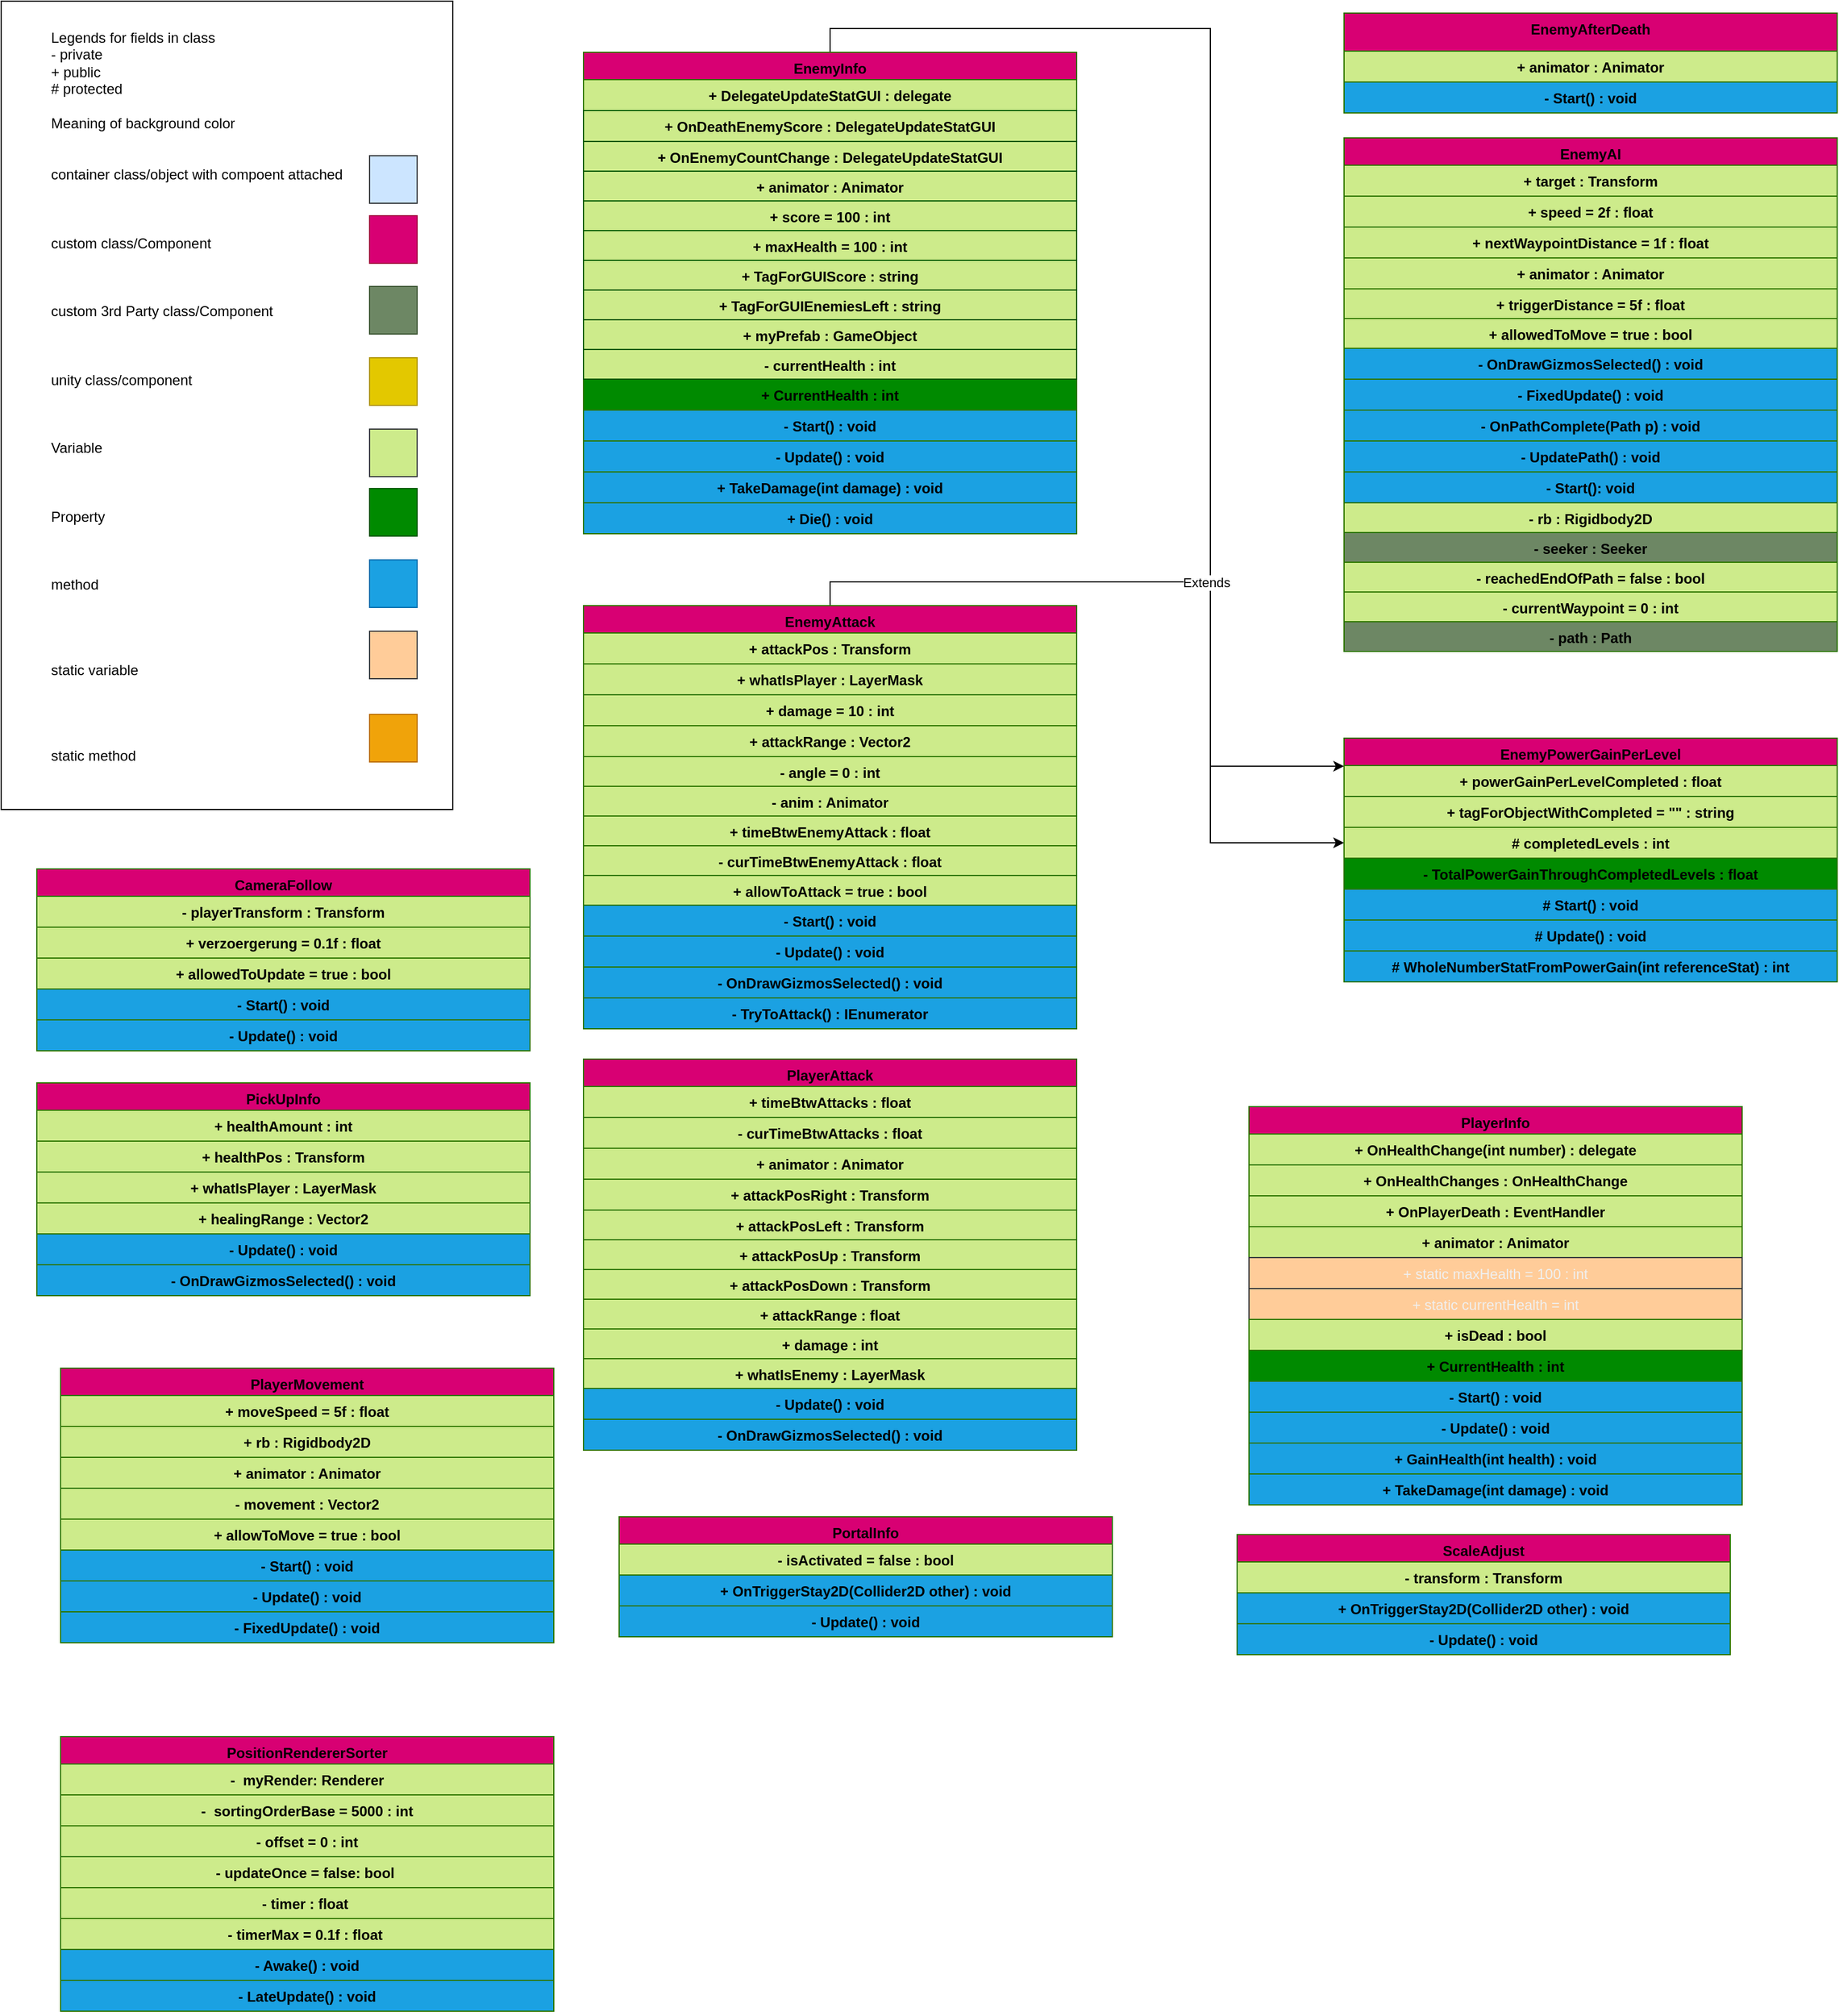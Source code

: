 <mxfile version="12.9.9" type="device"><diagram id="C5RBs43oDa-KdzZeNtuy" name="Page-1"><mxGraphModel dx="1086" dy="846" grid="1" gridSize="10" guides="1" tooltips="1" connect="1" arrows="1" fold="1" page="1" pageScale="1" pageWidth="827" pageHeight="1169" math="0" shadow="0"><root><mxCell id="WIyWlLk6GJQsqaUBKTNV-0"/><mxCell id="WIyWlLk6GJQsqaUBKTNV-1" parent="WIyWlLk6GJQsqaUBKTNV-0"/><mxCell id="g12nD_s7neF1TPHQe0_h-0" value="&lt;blockquote style=&quot;margin: 0 0 0 40px ; border: none ; padding: 0px&quot;&gt;&lt;div&gt;&lt;span&gt;Legends for fields in class&lt;/span&gt;&lt;/div&gt;&lt;div&gt;&lt;span&gt;- private&lt;/span&gt;&lt;/div&gt;&lt;div&gt;&lt;span&gt;+ public&lt;/span&gt;&lt;/div&gt;&lt;div&gt;&lt;span&gt;# protected&lt;/span&gt;&lt;/div&gt;&lt;div&gt;&lt;span&gt;&lt;br&gt;&lt;/span&gt;&lt;/div&gt;&lt;div&gt;&lt;span&gt;Meaning of background color&lt;/span&gt;&lt;/div&gt;&lt;div&gt;&lt;span&gt;&lt;br&gt;&lt;/span&gt;&lt;/div&gt;&lt;div&gt;&lt;br&gt;&lt;/div&gt;&lt;div&gt;container class/object with compoent attached&lt;/div&gt;&lt;div&gt;&lt;span&gt;&lt;br&gt;&lt;/span&gt;&lt;/div&gt;&lt;div&gt;&lt;span&gt;&lt;br&gt;&lt;/span&gt;&lt;/div&gt;&lt;div&gt;&lt;span&gt;&lt;br&gt;&lt;/span&gt;&lt;/div&gt;&lt;div&gt;&lt;span&gt;custom class/Component&lt;/span&gt;&lt;/div&gt;&lt;div&gt;&lt;span&gt;&lt;br&gt;&lt;/span&gt;&lt;/div&gt;&lt;div&gt;&lt;span&gt;&lt;br&gt;&lt;/span&gt;&lt;/div&gt;&lt;div&gt;&lt;span&gt;&lt;br&gt;&lt;/span&gt;&lt;/div&gt;&lt;div&gt;&lt;span&gt;custom 3rd Party class/Component&lt;/span&gt;&lt;/div&gt;&lt;div&gt;&lt;span&gt;&lt;br&gt;&lt;/span&gt;&lt;/div&gt;&lt;div&gt;&lt;span&gt;&lt;br&gt;&lt;/span&gt;&lt;/div&gt;&lt;div&gt;&lt;span&gt;&lt;br&gt;&lt;/span&gt;&lt;/div&gt;&lt;div&gt;&lt;span&gt;unity class/component&lt;/span&gt;&lt;/div&gt;&lt;div&gt;&lt;span&gt;&lt;br&gt;&lt;/span&gt;&lt;/div&gt;&lt;div&gt;&lt;span&gt;&lt;br&gt;&lt;/span&gt;&lt;/div&gt;&lt;div&gt;&lt;span&gt;&lt;br&gt;&lt;/span&gt;&lt;/div&gt;&lt;div&gt;&lt;span&gt;Variable&lt;/span&gt;&lt;/div&gt;&lt;div&gt;&lt;span&gt;&lt;br&gt;&lt;/span&gt;&lt;/div&gt;&lt;div&gt;&lt;span&gt;&lt;br&gt;&lt;/span&gt;&lt;/div&gt;&lt;div&gt;&lt;span&gt;&lt;br&gt;&lt;/span&gt;&lt;/div&gt;&lt;div&gt;&lt;span&gt;Property&lt;/span&gt;&lt;/div&gt;&lt;div&gt;&lt;span&gt;&lt;br&gt;&lt;/span&gt;&lt;/div&gt;&lt;div&gt;&lt;span&gt;&lt;br&gt;&lt;/span&gt;&lt;/div&gt;&lt;div&gt;&lt;span&gt;&lt;br&gt;&lt;/span&gt;&lt;/div&gt;&lt;div&gt;&lt;span&gt;method&lt;/span&gt;&lt;/div&gt;&lt;div&gt;&lt;span&gt;&lt;br&gt;&lt;/span&gt;&lt;/div&gt;&lt;div&gt;&lt;span&gt;&lt;br&gt;&lt;/span&gt;&lt;/div&gt;&lt;div&gt;&lt;span&gt;&lt;br&gt;&lt;/span&gt;&lt;/div&gt;&lt;div&gt;&lt;span&gt;&lt;br&gt;&lt;/span&gt;&lt;/div&gt;&lt;div&gt;static variable&lt;/div&gt;&lt;div&gt;&lt;br&gt;&lt;/div&gt;&lt;div&gt;&lt;br&gt;&lt;/div&gt;&lt;div&gt;&lt;br&gt;&lt;/div&gt;&lt;div&gt;&lt;br&gt;&lt;/div&gt;&lt;div&gt;&lt;span&gt;static method&lt;/span&gt;&lt;/div&gt;&lt;/blockquote&gt;&lt;div&gt;&lt;br&gt;&lt;/div&gt;" style="rounded=0;whiteSpace=wrap;html=1;align=left;" parent="WIyWlLk6GJQsqaUBKTNV-1" vertex="1"><mxGeometry x="30" y="40" width="380" height="680" as="geometry"/></mxCell><mxCell id="g12nD_s7neF1TPHQe0_h-1" value="" style="rounded=0;whiteSpace=wrap;html=1;fillColor=#d80073;strokeColor=#A50040;fontColor=#ffffff;" parent="WIyWlLk6GJQsqaUBKTNV-1" vertex="1"><mxGeometry x="340" y="220.5" width="40" height="40" as="geometry"/></mxCell><mxCell id="g12nD_s7neF1TPHQe0_h-2" value="" style="rounded=0;whiteSpace=wrap;html=1;fillColor=#cdeb8b;strokeColor=#36393d;" parent="WIyWlLk6GJQsqaUBKTNV-1" vertex="1"><mxGeometry x="340" y="400" width="40" height="40" as="geometry"/></mxCell><mxCell id="g12nD_s7neF1TPHQe0_h-3" value="" style="rounded=0;whiteSpace=wrap;html=1;fillColor=#008a00;strokeColor=#005700;fontColor=#ffffff;" parent="WIyWlLk6GJQsqaUBKTNV-1" vertex="1"><mxGeometry x="340" y="450" width="40" height="40" as="geometry"/></mxCell><mxCell id="g12nD_s7neF1TPHQe0_h-4" value="" style="rounded=0;whiteSpace=wrap;html=1;fillColor=#1ba1e2;strokeColor=#006EAF;fontColor=#ffffff;" parent="WIyWlLk6GJQsqaUBKTNV-1" vertex="1"><mxGeometry x="340" y="510" width="40" height="40" as="geometry"/></mxCell><mxCell id="g12nD_s7neF1TPHQe0_h-5" value="" style="rounded=0;whiteSpace=wrap;html=1;fillColor=#ffcc99;strokeColor=#36393d;" parent="WIyWlLk6GJQsqaUBKTNV-1" vertex="1"><mxGeometry x="340" y="570" width="40" height="40" as="geometry"/></mxCell><mxCell id="g12nD_s7neF1TPHQe0_h-6" value="" style="rounded=0;whiteSpace=wrap;html=1;fillColor=#f0a30a;strokeColor=#BD7000;fontColor=#ffffff;" parent="WIyWlLk6GJQsqaUBKTNV-1" vertex="1"><mxGeometry x="340" y="640" width="40" height="40" as="geometry"/></mxCell><mxCell id="g12nD_s7neF1TPHQe0_h-9" value="" style="rounded=0;whiteSpace=wrap;html=1;fillColor=#6D8764;strokeColor=#3A5431;fontColor=#ffffff;" parent="WIyWlLk6GJQsqaUBKTNV-1" vertex="1"><mxGeometry x="340" y="280" width="40" height="40" as="geometry"/></mxCell><mxCell id="g12nD_s7neF1TPHQe0_h-10" value="" style="rounded=0;whiteSpace=wrap;html=1;fillColor=#e3c800;strokeColor=#B09500;fontColor=#ffffff;" parent="WIyWlLk6GJQsqaUBKTNV-1" vertex="1"><mxGeometry x="340" y="340" width="40" height="40" as="geometry"/></mxCell><mxCell id="g12nD_s7neF1TPHQe0_h-11" value="" style="rounded=0;whiteSpace=wrap;html=1;fillColor=#cce5ff;strokeColor=#36393d;" parent="WIyWlLk6GJQsqaUBKTNV-1" vertex="1"><mxGeometry x="340" y="170" width="40" height="40" as="geometry"/></mxCell><mxCell id="g12nD_s7neF1TPHQe0_h-20" value="Atttached to&amp;nbsp;" style="edgeStyle=orthogonalEdgeStyle;rounded=0;orthogonalLoop=1;jettySize=auto;html=1;exitX=0.5;exitY=0;exitDx=0;exitDy=0;fontColor=#000000;align=center;verticalAlign=top;" parent="WIyWlLk6GJQsqaUBKTNV-1" edge="1"><mxGeometry relative="1" as="geometry"><mxPoint x="540" y="190" as="sourcePoint"/></mxGeometry></mxCell><mxCell id="g12nD_s7neF1TPHQe0_h-32" value="Atttached to&amp;nbsp;" style="edgeStyle=orthogonalEdgeStyle;rounded=0;orthogonalLoop=1;jettySize=auto;html=1;entryX=0.813;entryY=1;entryDx=0;entryDy=0;entryPerimeter=0;fontColor=#000000;align=center;verticalAlign=top;" parent="WIyWlLk6GJQsqaUBKTNV-1" edge="1"><mxGeometry relative="1" as="geometry"><Array as="points"><mxPoint x="750" y="145"/><mxPoint x="680" y="145"/></Array><mxPoint x="750" y="200" as="sourcePoint"/></mxGeometry></mxCell><mxCell id="GDpiG7AoCLdzy_XVtlWE-6" style="edgeStyle=orthogonalEdgeStyle;rounded=0;orthogonalLoop=1;jettySize=auto;html=1;exitX=0.5;exitY=0;exitDx=0;exitDy=0;entryX=0;entryY=0.115;entryDx=0;entryDy=0;entryPerimeter=0;" parent="WIyWlLk6GJQsqaUBKTNV-1" source="-wp-ch0PzZDuyKG5N9SE-5" target="ZL1Wda4p9aBYzEAqYzsK-91" edge="1"><mxGeometry relative="1" as="geometry"/></mxCell><mxCell id="-wp-ch0PzZDuyKG5N9SE-5" value="EnemyInfo" style="swimlane;fontStyle=1;childLayout=stackLayout;horizontal=1;fillColor=#D80073;horizontalStack=0;resizeParent=1;resizeParentMax=0;resizeLast=0;collapsible=1;marginBottom=0;fontColor=#000000;align=center;verticalAlign=top;strokeColor=#2D7600;gradientColor=none;spacingLeft=4;spacingRight=4;" parent="WIyWlLk6GJQsqaUBKTNV-1" vertex="1"><mxGeometry x="520" y="83" width="415" height="100" as="geometry"><mxRectangle x="520" y="83" width="100" height="23" as="alternateBounds"/></mxGeometry></mxCell><mxCell id="-wp-ch0PzZDuyKG5N9SE-6" value="+ DelegateUpdateStatGUI : delegate" style="text;strokeColor=#2D7600;fillColor=#CDEB8B;align=center;verticalAlign=top;spacingLeft=4;spacingRight=4;overflow=hidden;rotatable=0;points=[[0,0.5],[1,0.5]];portConstraint=eastwest;fontColor=#000000;fontStyle=1" parent="-wp-ch0PzZDuyKG5N9SE-5" vertex="1"><mxGeometry y="23" width="415" height="26" as="geometry"/></mxCell><mxCell id="-wp-ch0PzZDuyKG5N9SE-7" value="+ OnDeathEnemyScore : DelegateUpdateStatGUI" style="text;strokeColor=#005700;fillColor=#CDEB8B;align=center;verticalAlign=top;spacingLeft=4;spacingRight=4;overflow=hidden;rotatable=0;points=[[0,0.5],[1,0.5]];portConstraint=eastwest;fontColor=#000000;fontStyle=1" parent="-wp-ch0PzZDuyKG5N9SE-5" vertex="1"><mxGeometry y="49" width="415" height="26" as="geometry"/></mxCell><mxCell id="-wp-ch0PzZDuyKG5N9SE-8" value="+ OnEnemyCountChange : DelegateUpdateStatGUI" style="text;strokeColor=#005700;fillColor=#CDEB8B;align=center;verticalAlign=top;spacingLeft=4;spacingRight=4;overflow=hidden;rotatable=0;points=[[0,0.5],[1,0.5]];portConstraint=eastwest;fontColor=#000000;fontStyle=1" parent="-wp-ch0PzZDuyKG5N9SE-5" vertex="1"><mxGeometry y="75" width="415" height="25" as="geometry"/></mxCell><mxCell id="-wp-ch0PzZDuyKG5N9SE-9" value="+ CurrentHealth : int" style="text;strokeColor=#2D7600;align=center;verticalAlign=top;spacingLeft=4;spacingRight=4;overflow=hidden;rotatable=0;points=[[0,0.5],[1,0.5]];portConstraint=eastwest;fontColor=#000000;fontStyle=1;fillColor=#008a00;" parent="WIyWlLk6GJQsqaUBKTNV-1" vertex="1"><mxGeometry x="520" y="358" width="415" height="26" as="geometry"/></mxCell><mxCell id="ZL1Wda4p9aBYzEAqYzsK-0" value="+ animator : Animator" style="text;strokeColor=#005700;fillColor=#CDEB8B;align=center;verticalAlign=top;spacingLeft=4;spacingRight=4;overflow=hidden;rotatable=0;points=[[0,0.5],[1,0.5]];portConstraint=eastwest;fontColor=#000000;fontStyle=1" parent="WIyWlLk6GJQsqaUBKTNV-1" vertex="1"><mxGeometry x="520" y="183" width="415" height="25" as="geometry"/></mxCell><mxCell id="ZL1Wda4p9aBYzEAqYzsK-1" value="+ score = 100 : int" style="text;strokeColor=#005700;fillColor=#CDEB8B;align=center;verticalAlign=top;spacingLeft=4;spacingRight=4;overflow=hidden;rotatable=0;points=[[0,0.5],[1,0.5]];portConstraint=eastwest;fontColor=#000000;fontStyle=1" parent="WIyWlLk6GJQsqaUBKTNV-1" vertex="1"><mxGeometry x="520" y="208" width="415" height="25" as="geometry"/></mxCell><mxCell id="ZL1Wda4p9aBYzEAqYzsK-2" value="+ maxHealth = 100 : int" style="text;strokeColor=#005700;fillColor=#CDEB8B;align=center;verticalAlign=top;spacingLeft=4;spacingRight=4;overflow=hidden;rotatable=0;points=[[0,0.5],[1,0.5]];portConstraint=eastwest;fontColor=#000000;fontStyle=1" parent="WIyWlLk6GJQsqaUBKTNV-1" vertex="1"><mxGeometry x="520" y="233" width="415" height="25" as="geometry"/></mxCell><mxCell id="ZL1Wda4p9aBYzEAqYzsK-3" value="+ TagForGUIScore : string" style="text;strokeColor=#005700;fillColor=#CDEB8B;align=center;verticalAlign=top;spacingLeft=4;spacingRight=4;overflow=hidden;rotatable=0;points=[[0,0.5],[1,0.5]];portConstraint=eastwest;fontColor=#000000;fontStyle=1" parent="WIyWlLk6GJQsqaUBKTNV-1" vertex="1"><mxGeometry x="520" y="258" width="415" height="25" as="geometry"/></mxCell><mxCell id="ZL1Wda4p9aBYzEAqYzsK-4" value="+ TagForGUIEnemiesLeft : string" style="text;strokeColor=#005700;fillColor=#CDEB8B;align=center;verticalAlign=top;spacingLeft=4;spacingRight=4;overflow=hidden;rotatable=0;points=[[0,0.5],[1,0.5]];portConstraint=eastwest;fontColor=#000000;fontStyle=1" parent="WIyWlLk6GJQsqaUBKTNV-1" vertex="1"><mxGeometry x="520" y="283" width="415" height="25" as="geometry"/></mxCell><mxCell id="ZL1Wda4p9aBYzEAqYzsK-5" value="+ myPrefab : GameObject" style="text;strokeColor=#005700;fillColor=#CDEB8B;align=center;verticalAlign=top;spacingLeft=4;spacingRight=4;overflow=hidden;rotatable=0;points=[[0,0.5],[1,0.5]];portConstraint=eastwest;fontColor=#000000;fontStyle=1" parent="WIyWlLk6GJQsqaUBKTNV-1" vertex="1"><mxGeometry x="520" y="308" width="415" height="25" as="geometry"/></mxCell><mxCell id="ZL1Wda4p9aBYzEAqYzsK-6" value="- currentHealth : int" style="text;strokeColor=#005700;fillColor=#CDEB8B;align=center;verticalAlign=top;spacingLeft=4;spacingRight=4;overflow=hidden;rotatable=0;points=[[0,0.5],[1,0.5]];portConstraint=eastwest;fontColor=#000000;fontStyle=1" parent="WIyWlLk6GJQsqaUBKTNV-1" vertex="1"><mxGeometry x="520" y="333" width="415" height="25" as="geometry"/></mxCell><mxCell id="ZL1Wda4p9aBYzEAqYzsK-9" value="- Start() : void" style="text;strokeColor=#2D7600;fillColor=#1BA1E2;align=center;verticalAlign=top;spacingLeft=4;spacingRight=4;overflow=hidden;rotatable=0;points=[[0,0.5],[1,0.5]];portConstraint=eastwest;fontColor=#000000;fontStyle=1" parent="WIyWlLk6GJQsqaUBKTNV-1" vertex="1"><mxGeometry x="520" y="384" width="415" height="26" as="geometry"/></mxCell><mxCell id="ZL1Wda4p9aBYzEAqYzsK-10" value="- Update() : void" style="text;strokeColor=#2D7600;fillColor=#1BA1E2;align=center;verticalAlign=top;spacingLeft=4;spacingRight=4;overflow=hidden;rotatable=0;points=[[0,0.5],[1,0.5]];portConstraint=eastwest;fontColor=#000000;fontStyle=1" parent="WIyWlLk6GJQsqaUBKTNV-1" vertex="1"><mxGeometry x="520" y="410" width="415" height="26" as="geometry"/></mxCell><mxCell id="ZL1Wda4p9aBYzEAqYzsK-11" value="+ TakeDamage(int damage) : void" style="text;strokeColor=#2D7600;fillColor=#1BA1E2;align=center;verticalAlign=top;spacingLeft=4;spacingRight=4;overflow=hidden;rotatable=0;points=[[0,0.5],[1,0.5]];portConstraint=eastwest;fontColor=#000000;fontStyle=1" parent="WIyWlLk6GJQsqaUBKTNV-1" vertex="1"><mxGeometry x="520" y="436" width="415" height="26" as="geometry"/></mxCell><mxCell id="ZL1Wda4p9aBYzEAqYzsK-12" value="+ Die() : void" style="text;strokeColor=#2D7600;fillColor=#1BA1E2;align=center;verticalAlign=top;spacingLeft=4;spacingRight=4;overflow=hidden;rotatable=0;points=[[0,0.5],[1,0.5]];portConstraint=eastwest;fontColor=#000000;fontStyle=1" parent="WIyWlLk6GJQsqaUBKTNV-1" vertex="1"><mxGeometry x="520" y="462" width="415" height="26" as="geometry"/></mxCell><mxCell id="GDpiG7AoCLdzy_XVtlWE-5" value="Extends" style="edgeStyle=orthogonalEdgeStyle;rounded=0;orthogonalLoop=1;jettySize=auto;html=1;exitX=0.5;exitY=0;exitDx=0;exitDy=0;entryX=0;entryY=0.5;entryDx=0;entryDy=0;fontColor=#000000;" parent="WIyWlLk6GJQsqaUBKTNV-1" source="ZL1Wda4p9aBYzEAqYzsK-30" target="ZL1Wda4p9aBYzEAqYzsK-94" edge="1"><mxGeometry relative="1" as="geometry"/></mxCell><mxCell id="ZL1Wda4p9aBYzEAqYzsK-30" value="EnemyAttack" style="swimlane;fontStyle=1;childLayout=stackLayout;horizontal=1;fillColor=#D80073;horizontalStack=0;resizeParent=1;resizeParentMax=0;resizeLast=0;collapsible=1;marginBottom=0;fontColor=#000000;align=center;verticalAlign=top;strokeColor=#2D7600;gradientColor=none;spacingLeft=4;spacingRight=4;" parent="WIyWlLk6GJQsqaUBKTNV-1" vertex="1"><mxGeometry x="520" y="548.5" width="415" height="356" as="geometry"/></mxCell><mxCell id="ZL1Wda4p9aBYzEAqYzsK-31" value="+ attackPos : Transform" style="text;strokeColor=#2D7600;fillColor=#CDEB8B;align=center;verticalAlign=top;spacingLeft=4;spacingRight=4;overflow=hidden;rotatable=0;points=[[0,0.5],[1,0.5]];portConstraint=eastwest;fontColor=#000000;fontStyle=1" parent="ZL1Wda4p9aBYzEAqYzsK-30" vertex="1"><mxGeometry y="23" width="415" height="26" as="geometry"/></mxCell><mxCell id="ZL1Wda4p9aBYzEAqYzsK-32" value="+ whatIsPlayer : LayerMask" style="text;strokeColor=#2D7600;fillColor=#CDEB8B;align=center;verticalAlign=top;spacingLeft=4;spacingRight=4;overflow=hidden;rotatable=0;points=[[0,0.5],[1,0.5]];portConstraint=eastwest;fontColor=#000000;fontStyle=1" parent="ZL1Wda4p9aBYzEAqYzsK-30" vertex="1"><mxGeometry y="49" width="415" height="26" as="geometry"/></mxCell><mxCell id="ZL1Wda4p9aBYzEAqYzsK-33" value="+ damage = 10 : int" style="text;strokeColor=#2D7600;fillColor=#CDEB8B;align=center;verticalAlign=top;spacingLeft=4;spacingRight=4;overflow=hidden;rotatable=0;points=[[0,0.5],[1,0.5]];portConstraint=eastwest;fontColor=#000000;fontStyle=1" parent="ZL1Wda4p9aBYzEAqYzsK-30" vertex="1"><mxGeometry y="75" width="415" height="26" as="geometry"/></mxCell><mxCell id="ZL1Wda4p9aBYzEAqYzsK-34" value="+ attackRange : Vector2" style="text;strokeColor=#2D7600;fillColor=#CDEB8B;align=center;verticalAlign=top;spacingLeft=4;spacingRight=4;overflow=hidden;rotatable=0;points=[[0,0.5],[1,0.5]];portConstraint=eastwest;fontColor=#000000;fontStyle=1" parent="ZL1Wda4p9aBYzEAqYzsK-30" vertex="1"><mxGeometry y="101" width="415" height="26" as="geometry"/></mxCell><mxCell id="ZL1Wda4p9aBYzEAqYzsK-35" value="- angle = 0 : int" style="text;strokeColor=#2D7600;fillColor=#CDEB8B;align=center;verticalAlign=top;spacingLeft=4;spacingRight=4;overflow=hidden;rotatable=0;points=[[0,0.5],[1,0.5]];portConstraint=eastwest;fontColor=#000000;fontStyle=1" parent="ZL1Wda4p9aBYzEAqYzsK-30" vertex="1"><mxGeometry y="127" width="415" height="25" as="geometry"/></mxCell><mxCell id="ZL1Wda4p9aBYzEAqYzsK-37" value="- anim : Animator" style="text;strokeColor=#2D7600;fillColor=#CDEB8B;align=center;verticalAlign=top;spacingLeft=4;spacingRight=4;overflow=hidden;rotatable=0;points=[[0,0.5],[1,0.5]];portConstraint=eastwest;fontColor=#000000;fontStyle=1" parent="ZL1Wda4p9aBYzEAqYzsK-30" vertex="1"><mxGeometry y="152" width="415" height="25" as="geometry"/></mxCell><mxCell id="ZL1Wda4p9aBYzEAqYzsK-42" value="+ timeBtwEnemyAttack : float" style="text;strokeColor=#2D7600;fillColor=#CDEB8B;align=center;verticalAlign=top;spacingLeft=4;spacingRight=4;overflow=hidden;rotatable=0;points=[[0,0.5],[1,0.5]];portConstraint=eastwest;fontColor=#000000;fontStyle=1" parent="ZL1Wda4p9aBYzEAqYzsK-30" vertex="1"><mxGeometry y="177" width="415" height="25" as="geometry"/></mxCell><mxCell id="ZL1Wda4p9aBYzEAqYzsK-41" value="- curTimeBtwEnemyAttack : float" style="text;strokeColor=#2D7600;fillColor=#CDEB8B;align=center;verticalAlign=top;spacingLeft=4;spacingRight=4;overflow=hidden;rotatable=0;points=[[0,0.5],[1,0.5]];portConstraint=eastwest;fontColor=#000000;fontStyle=1" parent="ZL1Wda4p9aBYzEAqYzsK-30" vertex="1"><mxGeometry y="202" width="415" height="25" as="geometry"/></mxCell><mxCell id="ZL1Wda4p9aBYzEAqYzsK-40" value="+ allowToAttack = true : bool" style="text;strokeColor=#2D7600;fillColor=#CDEB8B;align=center;verticalAlign=top;spacingLeft=4;spacingRight=4;overflow=hidden;rotatable=0;points=[[0,0.5],[1,0.5]];portConstraint=eastwest;fontColor=#000000;fontStyle=1" parent="ZL1Wda4p9aBYzEAqYzsK-30" vertex="1"><mxGeometry y="227" width="415" height="25" as="geometry"/></mxCell><mxCell id="ZL1Wda4p9aBYzEAqYzsK-36" value="- Start() : void" style="text;strokeColor=#2D7600;fillColor=#1BA1E2;align=center;verticalAlign=top;spacingLeft=4;spacingRight=4;overflow=hidden;rotatable=0;points=[[0,0.5],[1,0.5]];portConstraint=eastwest;fontColor=#000000;fontStyle=1" parent="ZL1Wda4p9aBYzEAqYzsK-30" vertex="1"><mxGeometry y="252" width="415" height="26" as="geometry"/></mxCell><mxCell id="ZL1Wda4p9aBYzEAqYzsK-46" value="- Update() : void" style="text;strokeColor=#2D7600;fillColor=#1BA1E2;align=center;verticalAlign=top;spacingLeft=4;spacingRight=4;overflow=hidden;rotatable=0;points=[[0,0.5],[1,0.5]];portConstraint=eastwest;fontColor=#000000;fontStyle=1" parent="ZL1Wda4p9aBYzEAqYzsK-30" vertex="1"><mxGeometry y="278" width="415" height="26" as="geometry"/></mxCell><mxCell id="ZL1Wda4p9aBYzEAqYzsK-43" value="- OnDrawGizmosSelected() : void" style="text;strokeColor=#2D7600;fillColor=#1BA1E2;align=center;verticalAlign=top;spacingLeft=4;spacingRight=4;overflow=hidden;rotatable=0;points=[[0,0.5],[1,0.5]];portConstraint=eastwest;fontColor=#000000;fontStyle=1" parent="ZL1Wda4p9aBYzEAqYzsK-30" vertex="1"><mxGeometry y="304" width="415" height="26" as="geometry"/></mxCell><mxCell id="ZL1Wda4p9aBYzEAqYzsK-44" value="- TryToAttack() : IEnumerator" style="text;strokeColor=#2D7600;fillColor=#1BA1E2;align=center;verticalAlign=top;spacingLeft=4;spacingRight=4;overflow=hidden;rotatable=0;points=[[0,0.5],[1,0.5]];portConstraint=eastwest;fontColor=#000000;fontStyle=1" parent="ZL1Wda4p9aBYzEAqYzsK-30" vertex="1"><mxGeometry y="330" width="415" height="26" as="geometry"/></mxCell><mxCell id="ZL1Wda4p9aBYzEAqYzsK-61" value="CameraFollow" style="swimlane;fontStyle=1;childLayout=stackLayout;horizontal=1;fillColor=#D80073;horizontalStack=0;resizeParent=1;resizeParentMax=0;resizeLast=0;collapsible=1;marginBottom=0;fontColor=#000000;align=center;verticalAlign=top;strokeColor=#2D7600;gradientColor=none;spacingLeft=4;spacingRight=4;" parent="WIyWlLk6GJQsqaUBKTNV-1" vertex="1"><mxGeometry x="60" y="770" width="415" height="153" as="geometry"/></mxCell><mxCell id="ZL1Wda4p9aBYzEAqYzsK-62" value="- playerTransform : Transform" style="text;strokeColor=#2D7600;fillColor=#CDEB8B;align=center;verticalAlign=top;spacingLeft=4;spacingRight=4;overflow=hidden;rotatable=0;points=[[0,0.5],[1,0.5]];portConstraint=eastwest;fontColor=#000000;fontStyle=1" parent="ZL1Wda4p9aBYzEAqYzsK-61" vertex="1"><mxGeometry y="23" width="415" height="26" as="geometry"/></mxCell><mxCell id="ZL1Wda4p9aBYzEAqYzsK-63" value="+ verzoergerung = 0.1f : float" style="text;strokeColor=#2D7600;fillColor=#CDEB8B;align=center;verticalAlign=top;spacingLeft=4;spacingRight=4;overflow=hidden;rotatable=0;points=[[0,0.5],[1,0.5]];portConstraint=eastwest;fontColor=#000000;fontStyle=1" parent="ZL1Wda4p9aBYzEAqYzsK-61" vertex="1"><mxGeometry y="49" width="415" height="26" as="geometry"/></mxCell><mxCell id="ZL1Wda4p9aBYzEAqYzsK-64" value="+ allowedToUpdate = true : bool" style="text;strokeColor=#2D7600;fillColor=#CDEB8B;align=center;verticalAlign=top;spacingLeft=4;spacingRight=4;overflow=hidden;rotatable=0;points=[[0,0.5],[1,0.5]];portConstraint=eastwest;fontColor=#000000;fontStyle=1" parent="ZL1Wda4p9aBYzEAqYzsK-61" vertex="1"><mxGeometry y="75" width="415" height="26" as="geometry"/></mxCell><mxCell id="ZL1Wda4p9aBYzEAqYzsK-66" value="- Start() : void" style="text;strokeColor=#2D7600;fillColor=#1BA1E2;align=center;verticalAlign=top;spacingLeft=4;spacingRight=4;overflow=hidden;rotatable=0;points=[[0,0.5],[1,0.5]];portConstraint=eastwest;fontColor=#000000;fontStyle=1" parent="ZL1Wda4p9aBYzEAqYzsK-61" vertex="1"><mxGeometry y="101" width="415" height="26" as="geometry"/></mxCell><mxCell id="ZL1Wda4p9aBYzEAqYzsK-67" value="- Update() : void" style="text;strokeColor=#2D7600;fillColor=#1BA1E2;align=center;verticalAlign=top;spacingLeft=4;spacingRight=4;overflow=hidden;rotatable=0;points=[[0,0.5],[1,0.5]];portConstraint=eastwest;fontColor=#000000;fontStyle=1" parent="ZL1Wda4p9aBYzEAqYzsK-61" vertex="1"><mxGeometry y="127" width="415" height="26" as="geometry"/></mxCell><mxCell id="ZL1Wda4p9aBYzEAqYzsK-69" value="PickUpInfo" style="swimlane;fontStyle=1;childLayout=stackLayout;horizontal=1;fillColor=#D80073;horizontalStack=0;resizeParent=1;resizeParentMax=0;resizeLast=0;collapsible=1;marginBottom=0;fontColor=#000000;align=center;verticalAlign=top;strokeColor=#2D7600;gradientColor=none;spacingLeft=4;spacingRight=4;" parent="WIyWlLk6GJQsqaUBKTNV-1" vertex="1"><mxGeometry x="60" y="950" width="415" height="101" as="geometry"/></mxCell><mxCell id="ZL1Wda4p9aBYzEAqYzsK-70" value="+ healthAmount : int" style="text;strokeColor=#2D7600;fillColor=#CDEB8B;align=center;verticalAlign=top;spacingLeft=4;spacingRight=4;overflow=hidden;rotatable=0;points=[[0,0.5],[1,0.5]];portConstraint=eastwest;fontColor=#000000;fontStyle=1" parent="ZL1Wda4p9aBYzEAqYzsK-69" vertex="1"><mxGeometry y="23" width="415" height="26" as="geometry"/></mxCell><mxCell id="ZL1Wda4p9aBYzEAqYzsK-71" value="+ healthPos : Transform" style="text;strokeColor=#2D7600;fillColor=#CDEB8B;align=center;verticalAlign=top;spacingLeft=4;spacingRight=4;overflow=hidden;rotatable=0;points=[[0,0.5],[1,0.5]];portConstraint=eastwest;fontColor=#000000;fontStyle=1" parent="ZL1Wda4p9aBYzEAqYzsK-69" vertex="1"><mxGeometry y="49" width="415" height="26" as="geometry"/></mxCell><mxCell id="ZL1Wda4p9aBYzEAqYzsK-72" value="+ whatIsPlayer : LayerMask" style="text;strokeColor=#2D7600;fillColor=#CDEB8B;align=center;verticalAlign=top;spacingLeft=4;spacingRight=4;overflow=hidden;rotatable=0;points=[[0,0.5],[1,0.5]];portConstraint=eastwest;fontColor=#000000;fontStyle=1" parent="ZL1Wda4p9aBYzEAqYzsK-69" vertex="1"><mxGeometry y="75" width="415" height="26" as="geometry"/></mxCell><mxCell id="ZL1Wda4p9aBYzEAqYzsK-73" value="- OnDrawGizmosSelected() : void" style="text;strokeColor=#2D7600;fillColor=#1BA1E2;align=center;verticalAlign=top;spacingLeft=4;spacingRight=4;overflow=hidden;rotatable=0;points=[[0,0.5],[1,0.5]];portConstraint=eastwest;fontColor=#000000;fontStyle=1" parent="WIyWlLk6GJQsqaUBKTNV-1" vertex="1"><mxGeometry x="60" y="1103" width="415" height="26" as="geometry"/></mxCell><mxCell id="ZL1Wda4p9aBYzEAqYzsK-74" value="- Update() : void" style="text;strokeColor=#2D7600;fillColor=#1BA1E2;align=center;verticalAlign=top;spacingLeft=4;spacingRight=4;overflow=hidden;rotatable=0;points=[[0,0.5],[1,0.5]];portConstraint=eastwest;fontColor=#000000;fontStyle=1" parent="WIyWlLk6GJQsqaUBKTNV-1" vertex="1"><mxGeometry x="60" y="1077" width="415" height="26" as="geometry"/></mxCell><mxCell id="ZL1Wda4p9aBYzEAqYzsK-75" value="+ healingRange : Vector2" style="text;strokeColor=#2D7600;fillColor=#CDEB8B;align=center;verticalAlign=top;spacingLeft=4;spacingRight=4;overflow=hidden;rotatable=0;points=[[0,0.5],[1,0.5]];portConstraint=eastwest;fontColor=#000000;fontStyle=1" parent="WIyWlLk6GJQsqaUBKTNV-1" vertex="1"><mxGeometry x="60" y="1051" width="415" height="26" as="geometry"/></mxCell><mxCell id="ZL1Wda4p9aBYzEAqYzsK-76" value="PlayerAttack" style="swimlane;fontStyle=1;childLayout=stackLayout;horizontal=1;fillColor=#D80073;horizontalStack=0;resizeParent=1;resizeParentMax=0;resizeLast=0;collapsible=1;marginBottom=0;fontColor=#000000;align=center;verticalAlign=top;strokeColor=#2D7600;gradientColor=none;spacingLeft=4;spacingRight=4;" parent="WIyWlLk6GJQsqaUBKTNV-1" vertex="1"><mxGeometry x="520" y="930" width="415" height="329" as="geometry"/></mxCell><mxCell id="ZL1Wda4p9aBYzEAqYzsK-77" value="+ timeBtwAttacks : float" style="text;strokeColor=#2D7600;fillColor=#CDEB8B;align=center;verticalAlign=top;spacingLeft=4;spacingRight=4;overflow=hidden;rotatable=0;points=[[0,0.5],[1,0.5]];portConstraint=eastwest;fontColor=#000000;fontStyle=1" parent="ZL1Wda4p9aBYzEAqYzsK-76" vertex="1"><mxGeometry y="23" width="415" height="26" as="geometry"/></mxCell><mxCell id="ZL1Wda4p9aBYzEAqYzsK-78" value="- curTimeBtwAttacks : float" style="text;strokeColor=#2D7600;fillColor=#CDEB8B;align=center;verticalAlign=top;spacingLeft=4;spacingRight=4;overflow=hidden;rotatable=0;points=[[0,0.5],[1,0.5]];portConstraint=eastwest;fontColor=#000000;fontStyle=1" parent="ZL1Wda4p9aBYzEAqYzsK-76" vertex="1"><mxGeometry y="49" width="415" height="26" as="geometry"/></mxCell><mxCell id="ZL1Wda4p9aBYzEAqYzsK-79" value="+ animator : Animator" style="text;strokeColor=#2D7600;fillColor=#CDEB8B;align=center;verticalAlign=top;spacingLeft=4;spacingRight=4;overflow=hidden;rotatable=0;points=[[0,0.5],[1,0.5]];portConstraint=eastwest;fontColor=#000000;fontStyle=1" parent="ZL1Wda4p9aBYzEAqYzsK-76" vertex="1"><mxGeometry y="75" width="415" height="26" as="geometry"/></mxCell><mxCell id="ZL1Wda4p9aBYzEAqYzsK-80" value="+ attackPosRight : Transform" style="text;strokeColor=#2D7600;fillColor=#CDEB8B;align=center;verticalAlign=top;spacingLeft=4;spacingRight=4;overflow=hidden;rotatable=0;points=[[0,0.5],[1,0.5]];portConstraint=eastwest;fontColor=#000000;fontStyle=1" parent="ZL1Wda4p9aBYzEAqYzsK-76" vertex="1"><mxGeometry y="101" width="415" height="26" as="geometry"/></mxCell><mxCell id="ZL1Wda4p9aBYzEAqYzsK-81" value="+ attackPosLeft : Transform" style="text;strokeColor=#2D7600;fillColor=#CDEB8B;align=center;verticalAlign=top;spacingLeft=4;spacingRight=4;overflow=hidden;rotatable=0;points=[[0,0.5],[1,0.5]];portConstraint=eastwest;fontColor=#000000;fontStyle=1" parent="ZL1Wda4p9aBYzEAqYzsK-76" vertex="1"><mxGeometry y="127" width="415" height="25" as="geometry"/></mxCell><mxCell id="ZL1Wda4p9aBYzEAqYzsK-82" value="+ attackPosUp : Transform" style="text;strokeColor=#2D7600;fillColor=#CDEB8B;align=center;verticalAlign=top;spacingLeft=4;spacingRight=4;overflow=hidden;rotatable=0;points=[[0,0.5],[1,0.5]];portConstraint=eastwest;fontColor=#000000;fontStyle=1" parent="ZL1Wda4p9aBYzEAqYzsK-76" vertex="1"><mxGeometry y="152" width="415" height="25" as="geometry"/></mxCell><mxCell id="ZL1Wda4p9aBYzEAqYzsK-83" value="+ attackPosDown : Transform" style="text;strokeColor=#2D7600;fillColor=#CDEB8B;align=center;verticalAlign=top;spacingLeft=4;spacingRight=4;overflow=hidden;rotatable=0;points=[[0,0.5],[1,0.5]];portConstraint=eastwest;fontColor=#000000;fontStyle=1" parent="ZL1Wda4p9aBYzEAqYzsK-76" vertex="1"><mxGeometry y="177" width="415" height="25" as="geometry"/></mxCell><mxCell id="ZL1Wda4p9aBYzEAqYzsK-84" value="+ attackRange : float" style="text;strokeColor=#2D7600;fillColor=#CDEB8B;align=center;verticalAlign=top;spacingLeft=4;spacingRight=4;overflow=hidden;rotatable=0;points=[[0,0.5],[1,0.5]];portConstraint=eastwest;fontColor=#000000;fontStyle=1" parent="ZL1Wda4p9aBYzEAqYzsK-76" vertex="1"><mxGeometry y="202" width="415" height="25" as="geometry"/></mxCell><mxCell id="ZL1Wda4p9aBYzEAqYzsK-85" value="+ damage : int" style="text;strokeColor=#2D7600;fillColor=#CDEB8B;align=center;verticalAlign=top;spacingLeft=4;spacingRight=4;overflow=hidden;rotatable=0;points=[[0,0.5],[1,0.5]];portConstraint=eastwest;fontColor=#000000;fontStyle=1" parent="ZL1Wda4p9aBYzEAqYzsK-76" vertex="1"><mxGeometry y="227" width="415" height="25" as="geometry"/></mxCell><mxCell id="ZL1Wda4p9aBYzEAqYzsK-90" value="+ whatIsEnemy : LayerMask" style="text;strokeColor=#2D7600;fillColor=#CDEB8B;align=center;verticalAlign=top;spacingLeft=4;spacingRight=4;overflow=hidden;rotatable=0;points=[[0,0.5],[1,0.5]];portConstraint=eastwest;fontColor=#000000;fontStyle=1" parent="ZL1Wda4p9aBYzEAqYzsK-76" vertex="1"><mxGeometry y="252" width="415" height="25" as="geometry"/></mxCell><mxCell id="ZL1Wda4p9aBYzEAqYzsK-86" value="- Update() : void" style="text;strokeColor=#2D7600;fillColor=#1BA1E2;align=center;verticalAlign=top;spacingLeft=4;spacingRight=4;overflow=hidden;rotatable=0;points=[[0,0.5],[1,0.5]];portConstraint=eastwest;fontColor=#000000;fontStyle=1" parent="ZL1Wda4p9aBYzEAqYzsK-76" vertex="1"><mxGeometry y="277" width="415" height="26" as="geometry"/></mxCell><mxCell id="ZL1Wda4p9aBYzEAqYzsK-87" value="- OnDrawGizmosSelected() : void" style="text;strokeColor=#2D7600;fillColor=#1BA1E2;align=center;verticalAlign=top;spacingLeft=4;spacingRight=4;overflow=hidden;rotatable=0;points=[[0,0.5],[1,0.5]];portConstraint=eastwest;fontColor=#000000;fontStyle=1" parent="ZL1Wda4p9aBYzEAqYzsK-76" vertex="1"><mxGeometry y="303" width="415" height="26" as="geometry"/></mxCell><mxCell id="ZL1Wda4p9aBYzEAqYzsK-47" value="PlayerInfo" style="swimlane;fontStyle=1;childLayout=stackLayout;horizontal=1;fillColor=#D80073;horizontalStack=0;resizeParent=1;resizeParentMax=0;resizeLast=0;collapsible=1;marginBottom=0;fontColor=#000000;align=center;verticalAlign=top;strokeColor=#2D7600;gradientColor=none;spacingLeft=4;spacingRight=4;" parent="WIyWlLk6GJQsqaUBKTNV-1" vertex="1"><mxGeometry x="1080" y="970" width="415" height="335" as="geometry"/></mxCell><mxCell id="ZL1Wda4p9aBYzEAqYzsK-48" value="+ OnHealthChange(int number) : delegate" style="text;strokeColor=#2D7600;fillColor=#CDEB8B;align=center;verticalAlign=top;spacingLeft=4;spacingRight=4;overflow=hidden;rotatable=0;points=[[0,0.5],[1,0.5]];portConstraint=eastwest;fontColor=#000000;fontStyle=1" parent="ZL1Wda4p9aBYzEAqYzsK-47" vertex="1"><mxGeometry y="23" width="415" height="26" as="geometry"/></mxCell><mxCell id="ZL1Wda4p9aBYzEAqYzsK-49" value="+ OnHealthChanges : OnHealthChange" style="text;strokeColor=#2D7600;fillColor=#CDEB8B;align=center;verticalAlign=top;spacingLeft=4;spacingRight=4;overflow=hidden;rotatable=0;points=[[0,0.5],[1,0.5]];portConstraint=eastwest;fontColor=#000000;fontStyle=1" parent="ZL1Wda4p9aBYzEAqYzsK-47" vertex="1"><mxGeometry y="49" width="415" height="26" as="geometry"/></mxCell><mxCell id="ZL1Wda4p9aBYzEAqYzsK-50" value="+ OnPlayerDeath : EventHandler" style="text;strokeColor=#2D7600;fillColor=#CDEB8B;align=center;verticalAlign=top;spacingLeft=4;spacingRight=4;overflow=hidden;rotatable=0;points=[[0,0.5],[1,0.5]];portConstraint=eastwest;fontColor=#000000;fontStyle=1" parent="ZL1Wda4p9aBYzEAqYzsK-47" vertex="1"><mxGeometry y="75" width="415" height="26" as="geometry"/></mxCell><mxCell id="ZL1Wda4p9aBYzEAqYzsK-99" value="+ animator : Animator" style="text;strokeColor=#2D7600;fillColor=#CDEB8B;align=center;verticalAlign=top;spacingLeft=4;spacingRight=4;overflow=hidden;rotatable=0;points=[[0,0.5],[1,0.5]];portConstraint=eastwest;fontColor=#000000;fontStyle=1" parent="ZL1Wda4p9aBYzEAqYzsK-47" vertex="1"><mxGeometry y="101" width="415" height="26" as="geometry"/></mxCell><mxCell id="ZL1Wda4p9aBYzEAqYzsK-100" value="+ static maxHealth = 100 : int" style="text;strokeColor=#36393d;fillColor=#ffcc99;align=center;verticalAlign=middle;overflow=hidden;rotatable=0;points=[[0,0.5],[1,0.5]];portConstraint=eastwest;fontColor=#f0f0f0;rounded=0;" parent="ZL1Wda4p9aBYzEAqYzsK-47" vertex="1"><mxGeometry y="127" width="415" height="26" as="geometry"/></mxCell><mxCell id="ZL1Wda4p9aBYzEAqYzsK-101" value="+ static currentHealth = int" style="text;strokeColor=#36393d;fillColor=#ffcc99;align=center;verticalAlign=middle;overflow=hidden;rotatable=0;points=[[0,0.5],[1,0.5]];portConstraint=eastwest;fontColor=#f0f0f0;rounded=0;" parent="ZL1Wda4p9aBYzEAqYzsK-47" vertex="1"><mxGeometry y="153" width="415" height="26" as="geometry"/></mxCell><mxCell id="ZL1Wda4p9aBYzEAqYzsK-102" value="+ isDead : bool" style="text;strokeColor=#2D7600;fillColor=#CDEB8B;align=center;verticalAlign=top;spacingLeft=4;spacingRight=4;overflow=hidden;rotatable=0;points=[[0,0.5],[1,0.5]];portConstraint=eastwest;fontColor=#000000;fontStyle=1" parent="ZL1Wda4p9aBYzEAqYzsK-47" vertex="1"><mxGeometry y="179" width="415" height="26" as="geometry"/></mxCell><mxCell id="ZL1Wda4p9aBYzEAqYzsK-57" value="+ CurrentHealth : int" style="text;strokeColor=#2D7600;align=center;verticalAlign=top;spacingLeft=4;spacingRight=4;overflow=hidden;rotatable=0;points=[[0,0.5],[1,0.5]];portConstraint=eastwest;fontColor=#000000;fontStyle=1;fillColor=#008a00;" parent="ZL1Wda4p9aBYzEAqYzsK-47" vertex="1"><mxGeometry y="205" width="415" height="26" as="geometry"/></mxCell><mxCell id="ZL1Wda4p9aBYzEAqYzsK-103" value="- Start() : void" style="text;strokeColor=#2D7600;fillColor=#1BA1E2;align=center;verticalAlign=top;spacingLeft=4;spacingRight=4;overflow=hidden;rotatable=0;points=[[0,0.5],[1,0.5]];portConstraint=eastwest;fontColor=#000000;fontStyle=1" parent="ZL1Wda4p9aBYzEAqYzsK-47" vertex="1"><mxGeometry y="231" width="415" height="26" as="geometry"/></mxCell><mxCell id="ZL1Wda4p9aBYzEAqYzsK-58" value="- Update() : void" style="text;strokeColor=#2D7600;fillColor=#1BA1E2;align=center;verticalAlign=top;spacingLeft=4;spacingRight=4;overflow=hidden;rotatable=0;points=[[0,0.5],[1,0.5]];portConstraint=eastwest;fontColor=#000000;fontStyle=1" parent="ZL1Wda4p9aBYzEAqYzsK-47" vertex="1"><mxGeometry y="257" width="415" height="26" as="geometry"/></mxCell><mxCell id="ZL1Wda4p9aBYzEAqYzsK-60" value="+ GainHealth(int health) : void" style="text;strokeColor=#2D7600;fillColor=#1BA1E2;align=center;verticalAlign=top;spacingLeft=4;spacingRight=4;overflow=hidden;rotatable=0;points=[[0,0.5],[1,0.5]];portConstraint=eastwest;fontColor=#000000;fontStyle=1" parent="ZL1Wda4p9aBYzEAqYzsK-47" vertex="1"><mxGeometry y="283" width="415" height="26" as="geometry"/></mxCell><mxCell id="ZL1Wda4p9aBYzEAqYzsK-59" value="+ TakeDamage(int damage) : void" style="text;strokeColor=#2D7600;fillColor=#1BA1E2;align=center;verticalAlign=top;spacingLeft=4;spacingRight=4;overflow=hidden;rotatable=0;points=[[0,0.5],[1,0.5]];portConstraint=eastwest;fontColor=#000000;fontStyle=1" parent="ZL1Wda4p9aBYzEAqYzsK-47" vertex="1"><mxGeometry y="309" width="415" height="26" as="geometry"/></mxCell><object label="EnemyAfterDeath" Test="" id="-wp-ch0PzZDuyKG5N9SE-19"><mxCell style="swimlane;fontStyle=1;childLayout=stackLayout;horizontal=1;fillColor=#D80073;horizontalStack=0;resizeParent=1;resizeParentMax=0;resizeLast=0;collapsible=1;marginBottom=0;fontColor=#000000;align=center;verticalAlign=top;strokeColor=#2D7600;gradientColor=none;spacingLeft=4;spacingRight=4;startSize=32;" parent="WIyWlLk6GJQsqaUBKTNV-1" vertex="1"><mxGeometry x="1160" y="50" width="415" height="84" as="geometry"/></mxCell></object><mxCell id="ZL1Wda4p9aBYzEAqYzsK-13" value="+ animator : Animator" style="text;strokeColor=#2D7600;fillColor=#CDEB8B;align=center;verticalAlign=top;spacingLeft=4;spacingRight=4;overflow=hidden;rotatable=0;points=[[0,0.5],[1,0.5]];portConstraint=eastwest;fontColor=#000000;fontStyle=1" parent="-wp-ch0PzZDuyKG5N9SE-19" vertex="1"><mxGeometry y="32" width="415" height="26" as="geometry"/></mxCell><mxCell id="-wp-ch0PzZDuyKG5N9SE-20" value="- Start() : void" style="text;strokeColor=#2D7600;fillColor=#1BA1E2;align=center;verticalAlign=top;spacingLeft=4;spacingRight=4;overflow=hidden;rotatable=0;points=[[0,0.5],[1,0.5]];portConstraint=eastwest;fontColor=#000000;fontStyle=1" parent="-wp-ch0PzZDuyKG5N9SE-19" vertex="1"><mxGeometry y="58" width="415" height="26" as="geometry"/></mxCell><mxCell id="ZL1Wda4p9aBYzEAqYzsK-117" value="PlayerMovement" style="swimlane;fontStyle=1;childLayout=stackLayout;horizontal=1;fillColor=#D80073;horizontalStack=0;resizeParent=1;resizeParentMax=0;resizeLast=0;collapsible=1;marginBottom=0;fontColor=#000000;align=center;verticalAlign=top;strokeColor=#2D7600;gradientColor=none;spacingLeft=4;spacingRight=4;" parent="WIyWlLk6GJQsqaUBKTNV-1" vertex="1"><mxGeometry x="80" y="1190" width="415" height="231" as="geometry"/></mxCell><mxCell id="ZL1Wda4p9aBYzEAqYzsK-118" value="+ moveSpeed = 5f : float" style="text;strokeColor=#2D7600;fillColor=#CDEB8B;align=center;verticalAlign=top;spacingLeft=4;spacingRight=4;overflow=hidden;rotatable=0;points=[[0,0.5],[1,0.5]];portConstraint=eastwest;fontColor=#000000;fontStyle=1" parent="ZL1Wda4p9aBYzEAqYzsK-117" vertex="1"><mxGeometry y="23" width="415" height="26" as="geometry"/></mxCell><mxCell id="ZL1Wda4p9aBYzEAqYzsK-119" value="+ rb : Rigidbody2D" style="text;strokeColor=#2D7600;fillColor=#CDEB8B;align=center;verticalAlign=top;spacingLeft=4;spacingRight=4;overflow=hidden;rotatable=0;points=[[0,0.5],[1,0.5]];portConstraint=eastwest;fontColor=#000000;fontStyle=1" parent="ZL1Wda4p9aBYzEAqYzsK-117" vertex="1"><mxGeometry y="49" width="415" height="26" as="geometry"/></mxCell><mxCell id="ZL1Wda4p9aBYzEAqYzsK-120" value="+ animator : Animator" style="text;strokeColor=#2D7600;fillColor=#CDEB8B;align=center;verticalAlign=top;spacingLeft=4;spacingRight=4;overflow=hidden;rotatable=0;points=[[0,0.5],[1,0.5]];portConstraint=eastwest;fontColor=#000000;fontStyle=1" parent="ZL1Wda4p9aBYzEAqYzsK-117" vertex="1"><mxGeometry y="75" width="415" height="26" as="geometry"/></mxCell><mxCell id="ZL1Wda4p9aBYzEAqYzsK-121" value="- movement : Vector2" style="text;strokeColor=#2D7600;fillColor=#CDEB8B;align=center;verticalAlign=top;spacingLeft=4;spacingRight=4;overflow=hidden;rotatable=0;points=[[0,0.5],[1,0.5]];portConstraint=eastwest;fontColor=#000000;fontStyle=1" parent="ZL1Wda4p9aBYzEAqYzsK-117" vertex="1"><mxGeometry y="101" width="415" height="26" as="geometry"/></mxCell><mxCell id="ZL1Wda4p9aBYzEAqYzsK-122" value="+ allowToMove = true : bool" style="text;strokeColor=#2D7600;fillColor=#CDEB8B;align=center;verticalAlign=top;spacingLeft=4;spacingRight=4;overflow=hidden;rotatable=0;points=[[0,0.5],[1,0.5]];portConstraint=eastwest;fontColor=#000000;fontStyle=1" parent="ZL1Wda4p9aBYzEAqYzsK-117" vertex="1"><mxGeometry y="127" width="415" height="26" as="geometry"/></mxCell><mxCell id="ZL1Wda4p9aBYzEAqYzsK-123" value="- Start() : void" style="text;strokeColor=#2D7600;fillColor=#1BA1E2;align=center;verticalAlign=top;spacingLeft=4;spacingRight=4;overflow=hidden;rotatable=0;points=[[0,0.5],[1,0.5]];portConstraint=eastwest;fontColor=#000000;fontStyle=1" parent="ZL1Wda4p9aBYzEAqYzsK-117" vertex="1"><mxGeometry y="153" width="415" height="26" as="geometry"/></mxCell><mxCell id="ZL1Wda4p9aBYzEAqYzsK-124" value="- Update() : void" style="text;strokeColor=#2D7600;fillColor=#1BA1E2;align=center;verticalAlign=top;spacingLeft=4;spacingRight=4;overflow=hidden;rotatable=0;points=[[0,0.5],[1,0.5]];portConstraint=eastwest;fontColor=#000000;fontStyle=1" parent="ZL1Wda4p9aBYzEAqYzsK-117" vertex="1"><mxGeometry y="179" width="415" height="26" as="geometry"/></mxCell><mxCell id="ZL1Wda4p9aBYzEAqYzsK-125" value="- FixedUpdate() : void" style="text;strokeColor=#2D7600;fillColor=#1BA1E2;align=center;verticalAlign=top;spacingLeft=4;spacingRight=4;overflow=hidden;rotatable=0;points=[[0,0.5],[1,0.5]];portConstraint=eastwest;fontColor=#000000;fontStyle=1" parent="ZL1Wda4p9aBYzEAqYzsK-117" vertex="1"><mxGeometry y="205" width="415" height="26" as="geometry"/></mxCell><mxCell id="-wp-ch0PzZDuyKG5N9SE-43" value="EnemyAI" style="swimlane;fontStyle=1;childLayout=stackLayout;horizontal=1;fillColor=#D80073;horizontalStack=0;resizeParent=1;resizeParentMax=0;resizeLast=0;collapsible=1;marginBottom=0;fontColor=#000000;align=center;verticalAlign=top;strokeColor=#2D7600;gradientColor=none;spacingLeft=4;spacingRight=4;" parent="WIyWlLk6GJQsqaUBKTNV-1" vertex="1"><mxGeometry x="1160" y="155" width="415" height="432" as="geometry"/></mxCell><mxCell id="-wp-ch0PzZDuyKG5N9SE-44" value="+ target : Transform" style="text;strokeColor=#2D7600;fillColor=#CDEB8B;align=center;verticalAlign=top;spacingLeft=4;spacingRight=4;overflow=hidden;rotatable=0;points=[[0,0.5],[1,0.5]];portConstraint=eastwest;fontColor=#000000;fontStyle=1" parent="-wp-ch0PzZDuyKG5N9SE-43" vertex="1"><mxGeometry y="23" width="415" height="26" as="geometry"/></mxCell><mxCell id="-wp-ch0PzZDuyKG5N9SE-45" value="+ speed = 2f : float" style="text;strokeColor=#2D7600;fillColor=#CDEB8B;align=center;verticalAlign=top;spacingLeft=4;spacingRight=4;overflow=hidden;rotatable=0;points=[[0,0.5],[1,0.5]];portConstraint=eastwest;fontColor=#000000;fontStyle=1" parent="-wp-ch0PzZDuyKG5N9SE-43" vertex="1"><mxGeometry y="49" width="415" height="26" as="geometry"/></mxCell><mxCell id="-wp-ch0PzZDuyKG5N9SE-49" value="+ nextWaypointDistance = 1f : float" style="text;strokeColor=#2D7600;fillColor=#CDEB8B;align=center;verticalAlign=top;spacingLeft=4;spacingRight=4;overflow=hidden;rotatable=0;points=[[0,0.5],[1,0.5]];portConstraint=eastwest;fontColor=#000000;fontStyle=1" parent="-wp-ch0PzZDuyKG5N9SE-43" vertex="1"><mxGeometry y="75" width="415" height="26" as="geometry"/></mxCell><mxCell id="-wp-ch0PzZDuyKG5N9SE-50" value="+ animator : Animator" style="text;strokeColor=#2D7600;fillColor=#CDEB8B;align=center;verticalAlign=top;spacingLeft=4;spacingRight=4;overflow=hidden;rotatable=0;points=[[0,0.5],[1,0.5]];portConstraint=eastwest;fontColor=#000000;fontStyle=1" parent="-wp-ch0PzZDuyKG5N9SE-43" vertex="1"><mxGeometry y="101" width="415" height="26" as="geometry"/></mxCell><mxCell id="-wp-ch0PzZDuyKG5N9SE-51" value="+ triggerDistance = 5f : float" style="text;strokeColor=#2D7600;fillColor=#CDEB8B;align=center;verticalAlign=top;spacingLeft=4;spacingRight=4;overflow=hidden;rotatable=0;points=[[0,0.5],[1,0.5]];portConstraint=eastwest;fontColor=#000000;fontStyle=1" parent="-wp-ch0PzZDuyKG5N9SE-43" vertex="1"><mxGeometry y="127" width="415" height="25" as="geometry"/></mxCell><mxCell id="ZL1Wda4p9aBYzEAqYzsK-17" value="+ allowedToMove = true : bool" style="text;strokeColor=#2D7600;fillColor=#CDEB8B;align=center;verticalAlign=top;spacingLeft=4;spacingRight=4;overflow=hidden;rotatable=0;points=[[0,0.5],[1,0.5]];portConstraint=eastwest;fontColor=#000000;fontStyle=1" parent="-wp-ch0PzZDuyKG5N9SE-43" vertex="1"><mxGeometry y="152" width="415" height="25" as="geometry"/></mxCell><mxCell id="ZL1Wda4p9aBYzEAqYzsK-26" value="- OnDrawGizmosSelected() : void" style="text;strokeColor=#2D7600;fillColor=#1BA1E2;align=center;verticalAlign=top;spacingLeft=4;spacingRight=4;overflow=hidden;rotatable=0;points=[[0,0.5],[1,0.5]];portConstraint=eastwest;fontColor=#000000;fontStyle=1" parent="-wp-ch0PzZDuyKG5N9SE-43" vertex="1"><mxGeometry y="177" width="415" height="26" as="geometry"/></mxCell><mxCell id="-wp-ch0PzZDuyKG5N9SE-53" value="- FixedUpdate() : void" style="text;strokeColor=#2D7600;fillColor=#1BA1E2;align=center;verticalAlign=top;spacingLeft=4;spacingRight=4;overflow=hidden;rotatable=0;points=[[0,0.5],[1,0.5]];portConstraint=eastwest;fontColor=#000000;fontStyle=1" parent="-wp-ch0PzZDuyKG5N9SE-43" vertex="1"><mxGeometry y="203" width="415" height="26" as="geometry"/></mxCell><mxCell id="ZL1Wda4p9aBYzEAqYzsK-25" value="- OnPathComplete(Path p) : void" style="text;strokeColor=#2D7600;fillColor=#1BA1E2;align=center;verticalAlign=top;spacingLeft=4;spacingRight=4;overflow=hidden;rotatable=0;points=[[0,0.5],[1,0.5]];portConstraint=eastwest;fontColor=#000000;fontStyle=1" parent="-wp-ch0PzZDuyKG5N9SE-43" vertex="1"><mxGeometry y="229" width="415" height="26" as="geometry"/></mxCell><mxCell id="ZL1Wda4p9aBYzEAqYzsK-24" value="- UpdatePath() : void" style="text;strokeColor=#2D7600;fillColor=#1BA1E2;align=center;verticalAlign=top;spacingLeft=4;spacingRight=4;overflow=hidden;rotatable=0;points=[[0,0.5],[1,0.5]];portConstraint=eastwest;fontColor=#000000;fontStyle=1" parent="-wp-ch0PzZDuyKG5N9SE-43" vertex="1"><mxGeometry y="255" width="415" height="26" as="geometry"/></mxCell><mxCell id="ZL1Wda4p9aBYzEAqYzsK-23" value="- Start(): void" style="text;strokeColor=#2D7600;fillColor=#1BA1E2;align=center;verticalAlign=top;spacingLeft=4;spacingRight=4;overflow=hidden;rotatable=0;points=[[0,0.5],[1,0.5]];portConstraint=eastwest;fontColor=#000000;fontStyle=1" parent="-wp-ch0PzZDuyKG5N9SE-43" vertex="1"><mxGeometry y="281" width="415" height="26" as="geometry"/></mxCell><mxCell id="ZL1Wda4p9aBYzEAqYzsK-22" value="- rb : Rigidbody2D" style="text;strokeColor=#2D7600;fillColor=#CDEB8B;align=center;verticalAlign=top;spacingLeft=4;spacingRight=4;overflow=hidden;rotatable=0;points=[[0,0.5],[1,0.5]];portConstraint=eastwest;fontColor=#000000;fontStyle=1" parent="-wp-ch0PzZDuyKG5N9SE-43" vertex="1"><mxGeometry y="307" width="415" height="25" as="geometry"/></mxCell><mxCell id="ZL1Wda4p9aBYzEAqYzsK-21" value="- seeker : Seeker" style="text;strokeColor=#2D7600;align=center;verticalAlign=top;spacingLeft=4;spacingRight=4;overflow=hidden;rotatable=0;points=[[0,0.5],[1,0.5]];portConstraint=eastwest;fontColor=#000000;fontStyle=1;fillColor=#6d8764;" parent="-wp-ch0PzZDuyKG5N9SE-43" vertex="1"><mxGeometry y="332" width="415" height="25" as="geometry"/></mxCell><mxCell id="ZL1Wda4p9aBYzEAqYzsK-20" value="- reachedEndOfPath = false : bool" style="text;strokeColor=#2D7600;fillColor=#CDEB8B;align=center;verticalAlign=top;spacingLeft=4;spacingRight=4;overflow=hidden;rotatable=0;points=[[0,0.5],[1,0.5]];portConstraint=eastwest;fontColor=#000000;fontStyle=1" parent="-wp-ch0PzZDuyKG5N9SE-43" vertex="1"><mxGeometry y="357" width="415" height="25" as="geometry"/></mxCell><mxCell id="ZL1Wda4p9aBYzEAqYzsK-18" value="- currentWaypoint = 0 : int" style="text;strokeColor=#2D7600;fillColor=#CDEB8B;align=center;verticalAlign=top;spacingLeft=4;spacingRight=4;overflow=hidden;rotatable=0;points=[[0,0.5],[1,0.5]];portConstraint=eastwest;fontColor=#000000;fontStyle=1" parent="-wp-ch0PzZDuyKG5N9SE-43" vertex="1"><mxGeometry y="382" width="415" height="25" as="geometry"/></mxCell><mxCell id="ZL1Wda4p9aBYzEAqYzsK-19" value="- path : Path" style="text;strokeColor=#2D7600;align=center;verticalAlign=top;spacingLeft=4;spacingRight=4;overflow=hidden;rotatable=0;points=[[0,0.5],[1,0.5]];portConstraint=eastwest;fontColor=#000000;fontStyle=1;fillColor=#6d8764;" parent="-wp-ch0PzZDuyKG5N9SE-43" vertex="1"><mxGeometry y="407" width="415" height="25" as="geometry"/></mxCell><mxCell id="ZL1Wda4p9aBYzEAqYzsK-126" value="PortalInfo" style="swimlane;fontStyle=1;childLayout=stackLayout;horizontal=1;fillColor=#D80073;horizontalStack=0;resizeParent=1;resizeParentMax=0;resizeLast=0;collapsible=1;marginBottom=0;fontColor=#000000;align=center;verticalAlign=top;strokeColor=#2D7600;gradientColor=none;spacingLeft=4;spacingRight=4;" parent="WIyWlLk6GJQsqaUBKTNV-1" vertex="1"><mxGeometry x="550" y="1315" width="415" height="101" as="geometry"/></mxCell><mxCell id="ZL1Wda4p9aBYzEAqYzsK-127" value="- isActivated = false : bool" style="text;strokeColor=#2D7600;fillColor=#CDEB8B;align=center;verticalAlign=top;spacingLeft=4;spacingRight=4;overflow=hidden;rotatable=0;points=[[0,0.5],[1,0.5]];portConstraint=eastwest;fontColor=#000000;fontStyle=1" parent="ZL1Wda4p9aBYzEAqYzsK-126" vertex="1"><mxGeometry y="23" width="415" height="26" as="geometry"/></mxCell><mxCell id="ZL1Wda4p9aBYzEAqYzsK-128" value="+ OnTriggerStay2D(Collider2D other) : void" style="text;strokeColor=#2D7600;fillColor=#1BA1E2;align=center;verticalAlign=top;spacingLeft=4;spacingRight=4;overflow=hidden;rotatable=0;points=[[0,0.5],[1,0.5]];portConstraint=eastwest;fontColor=#000000;fontStyle=1" parent="ZL1Wda4p9aBYzEAqYzsK-126" vertex="1"><mxGeometry y="49" width="415" height="26" as="geometry"/></mxCell><mxCell id="ZL1Wda4p9aBYzEAqYzsK-129" value="- Update() : void" style="text;strokeColor=#2D7600;fillColor=#1BA1E2;align=center;verticalAlign=top;spacingLeft=4;spacingRight=4;overflow=hidden;rotatable=0;points=[[0,0.5],[1,0.5]];portConstraint=eastwest;fontColor=#000000;fontStyle=1" parent="ZL1Wda4p9aBYzEAqYzsK-126" vertex="1"><mxGeometry y="75" width="415" height="26" as="geometry"/></mxCell><mxCell id="ZL1Wda4p9aBYzEAqYzsK-104" value="ScaleAdjust" style="swimlane;fontStyle=1;childLayout=stackLayout;horizontal=1;fillColor=#D80073;horizontalStack=0;resizeParent=1;resizeParentMax=0;resizeLast=0;collapsible=1;marginBottom=0;fontColor=#000000;align=center;verticalAlign=top;strokeColor=#2D7600;gradientColor=none;spacingLeft=4;spacingRight=4;" parent="WIyWlLk6GJQsqaUBKTNV-1" vertex="1"><mxGeometry x="1070" y="1330" width="415" height="101" as="geometry"/></mxCell><mxCell id="ZL1Wda4p9aBYzEAqYzsK-105" value="- transform : Transform" style="text;strokeColor=#2D7600;fillColor=#CDEB8B;align=center;verticalAlign=top;spacingLeft=4;spacingRight=4;overflow=hidden;rotatable=0;points=[[0,0.5],[1,0.5]];portConstraint=eastwest;fontColor=#000000;fontStyle=1" parent="ZL1Wda4p9aBYzEAqYzsK-104" vertex="1"><mxGeometry y="23" width="415" height="26" as="geometry"/></mxCell><mxCell id="ZL1Wda4p9aBYzEAqYzsK-113" value="+ OnTriggerStay2D(Collider2D other) : void" style="text;strokeColor=#2D7600;fillColor=#1BA1E2;align=center;verticalAlign=top;spacingLeft=4;spacingRight=4;overflow=hidden;rotatable=0;points=[[0,0.5],[1,0.5]];portConstraint=eastwest;fontColor=#000000;fontStyle=1" parent="ZL1Wda4p9aBYzEAqYzsK-104" vertex="1"><mxGeometry y="49" width="415" height="26" as="geometry"/></mxCell><mxCell id="ZL1Wda4p9aBYzEAqYzsK-114" value="- Update() : void" style="text;strokeColor=#2D7600;fillColor=#1BA1E2;align=center;verticalAlign=top;spacingLeft=4;spacingRight=4;overflow=hidden;rotatable=0;points=[[0,0.5],[1,0.5]];portConstraint=eastwest;fontColor=#000000;fontStyle=1" parent="ZL1Wda4p9aBYzEAqYzsK-104" vertex="1"><mxGeometry y="75" width="415" height="26" as="geometry"/></mxCell><mxCell id="ZL1Wda4p9aBYzEAqYzsK-91" value="EnemyPowerGainPerLevel" style="swimlane;fontStyle=1;childLayout=stackLayout;horizontal=1;fillColor=#D80073;horizontalStack=0;resizeParent=1;resizeParentMax=0;resizeLast=0;collapsible=1;marginBottom=0;fontColor=#000000;align=center;verticalAlign=top;strokeColor=#2D7600;gradientColor=none;spacingLeft=4;spacingRight=4;" parent="WIyWlLk6GJQsqaUBKTNV-1" vertex="1"><mxGeometry x="1160" y="660" width="415" height="205" as="geometry"/></mxCell><mxCell id="ZL1Wda4p9aBYzEAqYzsK-92" value="+ powerGainPerLevelCompleted : float" style="text;strokeColor=#2D7600;fillColor=#CDEB8B;align=center;verticalAlign=top;spacingLeft=4;spacingRight=4;overflow=hidden;rotatable=0;points=[[0,0.5],[1,0.5]];portConstraint=eastwest;fontColor=#000000;fontStyle=1" parent="ZL1Wda4p9aBYzEAqYzsK-91" vertex="1"><mxGeometry y="23" width="415" height="26" as="geometry"/></mxCell><mxCell id="ZL1Wda4p9aBYzEAqYzsK-93" value="+ tagForObjectWithCompleted = &quot;&quot; : string" style="text;strokeColor=#2D7600;fillColor=#CDEB8B;align=center;verticalAlign=top;spacingLeft=4;spacingRight=4;overflow=hidden;rotatable=0;points=[[0,0.5],[1,0.5]];portConstraint=eastwest;fontColor=#000000;fontStyle=1" parent="ZL1Wda4p9aBYzEAqYzsK-91" vertex="1"><mxGeometry y="49" width="415" height="26" as="geometry"/></mxCell><mxCell id="ZL1Wda4p9aBYzEAqYzsK-94" value="# completedLevels : int" style="text;strokeColor=#2D7600;fillColor=#CDEB8B;align=center;verticalAlign=top;spacingLeft=4;spacingRight=4;overflow=hidden;rotatable=0;points=[[0,0.5],[1,0.5]];portConstraint=eastwest;fontColor=#000000;fontStyle=1" parent="ZL1Wda4p9aBYzEAqYzsK-91" vertex="1"><mxGeometry y="75" width="415" height="26" as="geometry"/></mxCell><mxCell id="ZL1Wda4p9aBYzEAqYzsK-95" value="- TotalPowerGainThroughCompletedLevels : float" style="text;strokeColor=#2D7600;align=center;verticalAlign=top;spacingLeft=4;spacingRight=4;overflow=hidden;rotatable=0;points=[[0,0.5],[1,0.5]];portConstraint=eastwest;fontColor=#000000;fontStyle=1;fillColor=#008a00;" parent="ZL1Wda4p9aBYzEAqYzsK-91" vertex="1"><mxGeometry y="101" width="415" height="26" as="geometry"/></mxCell><mxCell id="ZL1Wda4p9aBYzEAqYzsK-96" value="# Start() : void" style="text;strokeColor=#2D7600;fillColor=#1BA1E2;align=center;verticalAlign=top;spacingLeft=4;spacingRight=4;overflow=hidden;rotatable=0;points=[[0,0.5],[1,0.5]];portConstraint=eastwest;fontColor=#000000;fontStyle=1" parent="ZL1Wda4p9aBYzEAqYzsK-91" vertex="1"><mxGeometry y="127" width="415" height="26" as="geometry"/></mxCell><mxCell id="ZL1Wda4p9aBYzEAqYzsK-97" value="# Update() : void" style="text;strokeColor=#2D7600;fillColor=#1BA1E2;align=center;verticalAlign=top;spacingLeft=4;spacingRight=4;overflow=hidden;rotatable=0;points=[[0,0.5],[1,0.5]];portConstraint=eastwest;fontColor=#000000;fontStyle=1" parent="ZL1Wda4p9aBYzEAqYzsK-91" vertex="1"><mxGeometry y="153" width="415" height="26" as="geometry"/></mxCell><mxCell id="ZL1Wda4p9aBYzEAqYzsK-98" value="# WholeNumberStatFromPowerGain(int referenceStat) : int" style="text;strokeColor=#2D7600;fillColor=#1BA1E2;align=center;verticalAlign=top;spacingLeft=4;spacingRight=4;overflow=hidden;rotatable=0;points=[[0,0.5],[1,0.5]];portConstraint=eastwest;fontColor=#000000;fontStyle=1" parent="ZL1Wda4p9aBYzEAqYzsK-91" vertex="1"><mxGeometry y="179" width="415" height="26" as="geometry"/></mxCell><mxCell id="uMCpBDKjORnOT61fo_de-0" value="PositionRendererSorter" style="swimlane;fontStyle=1;childLayout=stackLayout;horizontal=1;fillColor=#D80073;horizontalStack=0;resizeParent=1;resizeParentMax=0;resizeLast=0;collapsible=1;marginBottom=0;fontColor=#000000;align=center;verticalAlign=top;strokeColor=#2D7600;gradientColor=none;spacingLeft=4;spacingRight=4;" parent="WIyWlLk6GJQsqaUBKTNV-1" vertex="1"><mxGeometry x="80" y="1500" width="415" height="231" as="geometry"/></mxCell><mxCell id="uMCpBDKjORnOT61fo_de-1" value="-  myRender: Renderer" style="text;strokeColor=#2D7600;fillColor=#CDEB8B;align=center;verticalAlign=top;spacingLeft=4;spacingRight=4;overflow=hidden;rotatable=0;points=[[0,0.5],[1,0.5]];portConstraint=eastwest;fontColor=#000000;fontStyle=1" parent="uMCpBDKjORnOT61fo_de-0" vertex="1"><mxGeometry y="23" width="415" height="26" as="geometry"/></mxCell><mxCell id="uMCpBDKjORnOT61fo_de-10" value="-  sortingOrderBase = 5000 : int" style="text;strokeColor=#2D7600;fillColor=#CDEB8B;align=center;verticalAlign=top;spacingLeft=4;spacingRight=4;overflow=hidden;rotatable=0;points=[[0,0.5],[1,0.5]];portConstraint=eastwest;fontColor=#000000;fontStyle=1" parent="uMCpBDKjORnOT61fo_de-0" vertex="1"><mxGeometry y="49" width="415" height="26" as="geometry"/></mxCell><mxCell id="uMCpBDKjORnOT61fo_de-11" value="- offset = 0 : int" style="text;strokeColor=#2D7600;fillColor=#CDEB8B;align=center;verticalAlign=top;spacingLeft=4;spacingRight=4;overflow=hidden;rotatable=0;points=[[0,0.5],[1,0.5]];portConstraint=eastwest;fontColor=#000000;fontStyle=1" parent="uMCpBDKjORnOT61fo_de-0" vertex="1"><mxGeometry y="75" width="415" height="26" as="geometry"/></mxCell><mxCell id="uMCpBDKjORnOT61fo_de-12" value="- updateOnce = false: bool " style="text;strokeColor=#2D7600;fillColor=#CDEB8B;align=center;verticalAlign=top;spacingLeft=4;spacingRight=4;overflow=hidden;rotatable=0;points=[[0,0.5],[1,0.5]];portConstraint=eastwest;fontColor=#000000;fontStyle=1" parent="uMCpBDKjORnOT61fo_de-0" vertex="1"><mxGeometry y="101" width="415" height="26" as="geometry"/></mxCell><mxCell id="uMCpBDKjORnOT61fo_de-13" value="- timer : float " style="text;strokeColor=#2D7600;fillColor=#CDEB8B;align=center;verticalAlign=top;spacingLeft=4;spacingRight=4;overflow=hidden;rotatable=0;points=[[0,0.5],[1,0.5]];portConstraint=eastwest;fontColor=#000000;fontStyle=1" parent="uMCpBDKjORnOT61fo_de-0" vertex="1"><mxGeometry y="127" width="415" height="26" as="geometry"/></mxCell><mxCell id="uMCpBDKjORnOT61fo_de-14" value="- timerMax = 0.1f : float " style="text;strokeColor=#2D7600;fillColor=#CDEB8B;align=center;verticalAlign=top;spacingLeft=4;spacingRight=4;overflow=hidden;rotatable=0;points=[[0,0.5],[1,0.5]];portConstraint=eastwest;fontColor=#000000;fontStyle=1" parent="uMCpBDKjORnOT61fo_de-0" vertex="1"><mxGeometry y="153" width="415" height="26" as="geometry"/></mxCell><mxCell id="uMCpBDKjORnOT61fo_de-6" value="- Awake() : void" style="text;strokeColor=#2D7600;fillColor=#1BA1E2;align=center;verticalAlign=top;spacingLeft=4;spacingRight=4;overflow=hidden;rotatable=0;points=[[0,0.5],[1,0.5]];portConstraint=eastwest;fontColor=#000000;fontStyle=1" parent="uMCpBDKjORnOT61fo_de-0" vertex="1"><mxGeometry y="179" width="415" height="26" as="geometry"/></mxCell><mxCell id="uMCpBDKjORnOT61fo_de-7" value="- LateUpdate() : void" style="text;strokeColor=#2D7600;fillColor=#1BA1E2;align=center;verticalAlign=top;spacingLeft=4;spacingRight=4;overflow=hidden;rotatable=0;points=[[0,0.5],[1,0.5]];portConstraint=eastwest;fontColor=#000000;fontStyle=1" parent="uMCpBDKjORnOT61fo_de-0" vertex="1"><mxGeometry y="205" width="415" height="26" as="geometry"/></mxCell></root></mxGraphModel></diagram></mxfile>